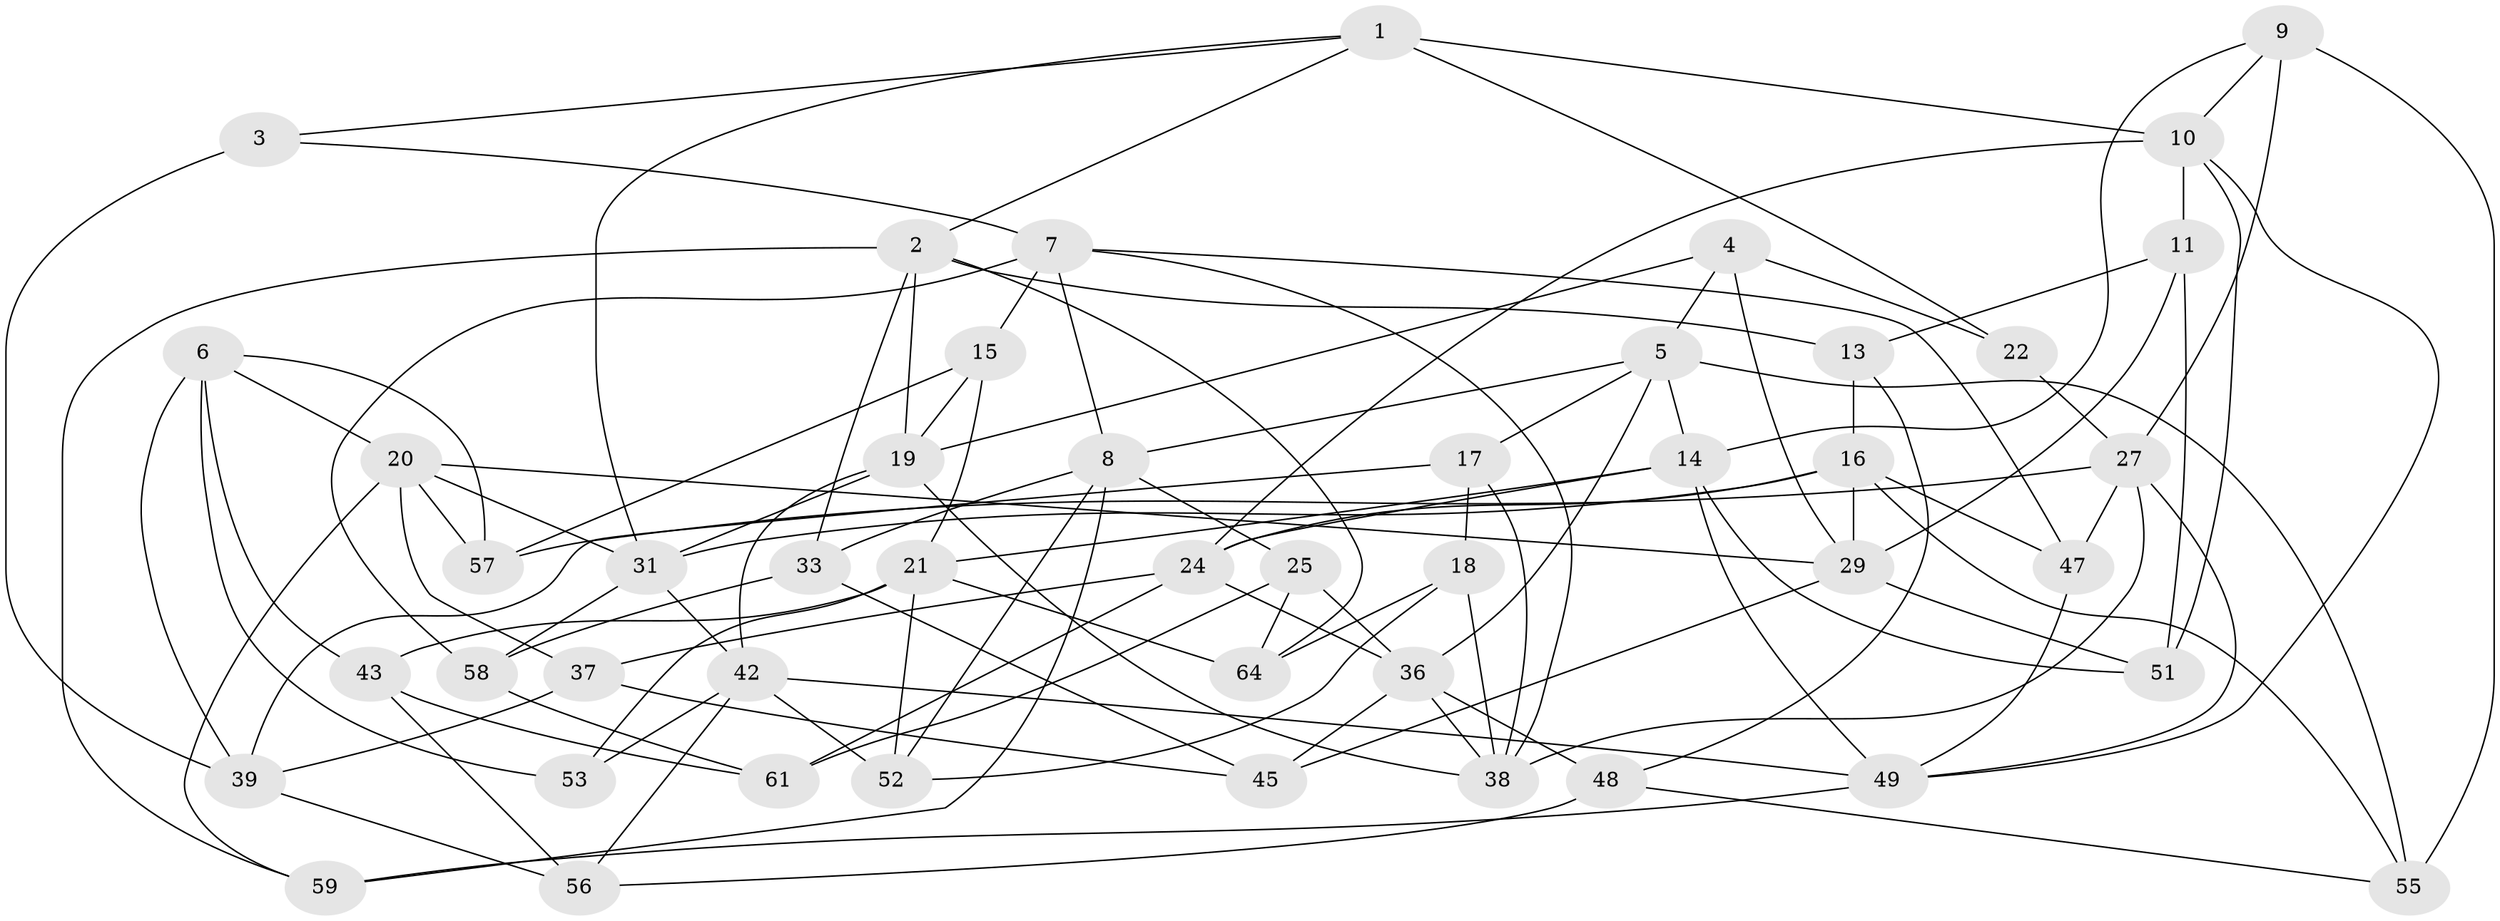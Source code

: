 // original degree distribution, {4: 1.0}
// Generated by graph-tools (version 1.1) at 2025/11/02/27/25 16:11:49]
// undirected, 47 vertices, 112 edges
graph export_dot {
graph [start="1"]
  node [color=gray90,style=filled];
  1 [super="+32"];
  2 [super="+12"];
  3;
  4;
  5 [super="+35"];
  6 [super="+34"];
  7 [super="+30"];
  8 [super="+65"];
  9;
  10 [super="+62"];
  11;
  13;
  14 [super="+28"];
  15;
  16 [super="+50"];
  17;
  18;
  19 [super="+26"];
  20 [super="+68"];
  21 [super="+23"];
  22;
  24 [super="+41"];
  25;
  27 [super="+60"];
  29 [super="+46"];
  31 [super="+40"];
  33;
  36 [super="+63"];
  37;
  38 [super="+44"];
  39 [super="+54"];
  42 [super="+67"];
  43;
  45;
  47;
  48;
  49 [super="+66"];
  51;
  52;
  53;
  55;
  56;
  57;
  58;
  59;
  61;
  64;
  1 -- 2;
  1 -- 3;
  1 -- 22 [weight=2];
  1 -- 10;
  1 -- 31;
  2 -- 59;
  2 -- 64;
  2 -- 33;
  2 -- 13;
  2 -- 19;
  3 -- 39 [weight=2];
  3 -- 7;
  4 -- 29;
  4 -- 22;
  4 -- 19;
  4 -- 5;
  5 -- 55;
  5 -- 17;
  5 -- 8;
  5 -- 14;
  5 -- 36;
  6 -- 20;
  6 -- 53 [weight=2];
  6 -- 39;
  6 -- 57;
  6 -- 43;
  7 -- 8;
  7 -- 58;
  7 -- 47;
  7 -- 15;
  7 -- 38;
  8 -- 52;
  8 -- 33;
  8 -- 25;
  8 -- 59;
  9 -- 55;
  9 -- 10;
  9 -- 14;
  9 -- 27;
  10 -- 51;
  10 -- 49;
  10 -- 11;
  10 -- 24;
  11 -- 13;
  11 -- 29;
  11 -- 51;
  13 -- 48;
  13 -- 16;
  14 -- 21;
  14 -- 49;
  14 -- 24;
  14 -- 51;
  15 -- 19;
  15 -- 21;
  15 -- 57;
  16 -- 55;
  16 -- 24;
  16 -- 31;
  16 -- 47;
  16 -- 29;
  17 -- 39;
  17 -- 18;
  17 -- 38;
  18 -- 52;
  18 -- 64;
  18 -- 38;
  19 -- 42;
  19 -- 31;
  19 -- 38;
  20 -- 57;
  20 -- 31;
  20 -- 59;
  20 -- 37;
  20 -- 29;
  21 -- 43;
  21 -- 64;
  21 -- 53;
  21 -- 52;
  22 -- 27;
  24 -- 61;
  24 -- 37;
  24 -- 36;
  25 -- 64;
  25 -- 61;
  25 -- 36;
  27 -- 47;
  27 -- 49;
  27 -- 38;
  27 -- 57;
  29 -- 51;
  29 -- 45;
  31 -- 42;
  31 -- 58;
  33 -- 45;
  33 -- 58;
  36 -- 38;
  36 -- 45;
  36 -- 48;
  37 -- 39;
  37 -- 45;
  39 -- 56;
  42 -- 56;
  42 -- 53;
  42 -- 49;
  42 -- 52;
  43 -- 61;
  43 -- 56;
  47 -- 49;
  48 -- 56;
  48 -- 55;
  49 -- 59;
  58 -- 61;
}
